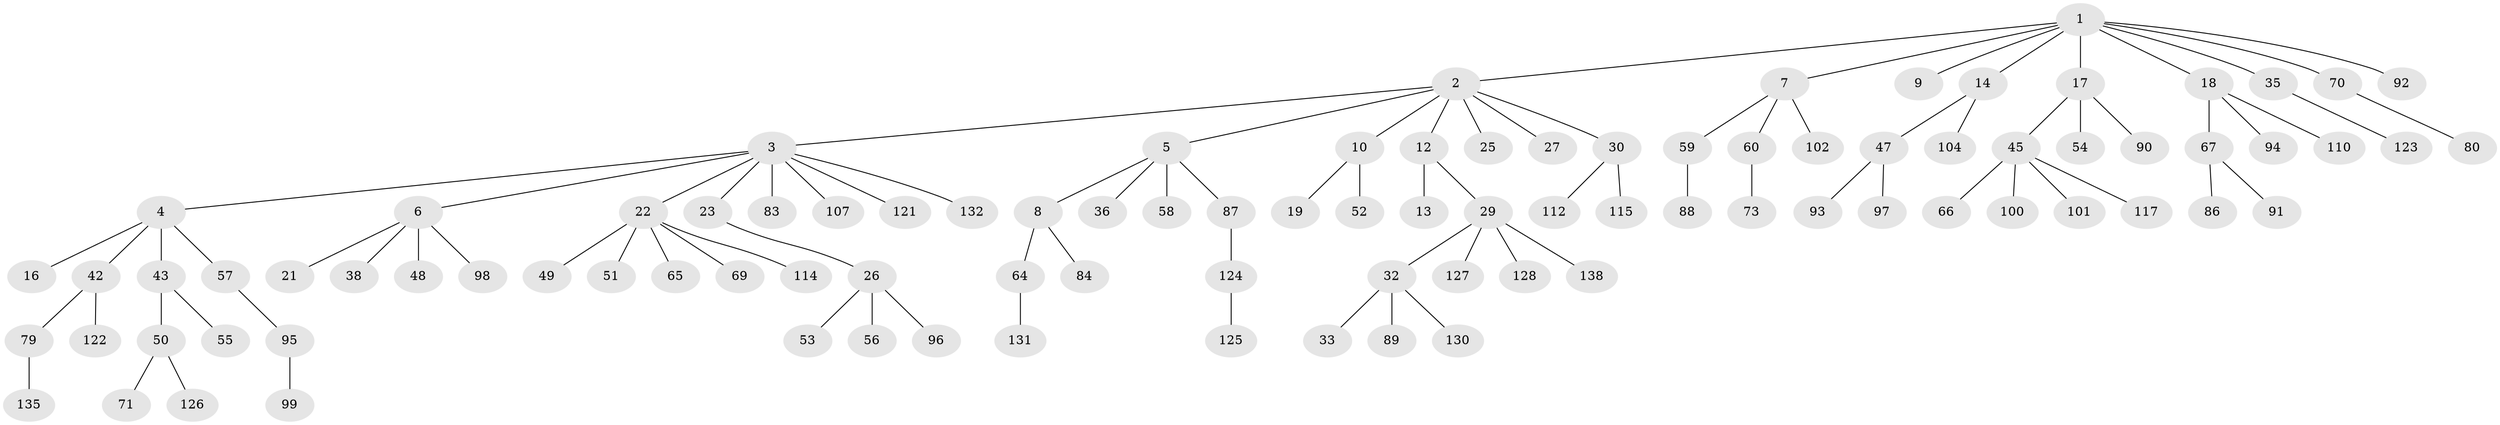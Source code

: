 // original degree distribution, {10: 0.007246376811594203, 8: 0.007246376811594203, 6: 0.021739130434782608, 5: 0.050724637681159424, 4: 0.050724637681159424, 2: 0.21739130434782608, 3: 0.09420289855072464, 1: 0.5507246376811594}
// Generated by graph-tools (version 1.1) at 2025/11/02/27/25 16:11:27]
// undirected, 96 vertices, 95 edges
graph export_dot {
graph [start="1"]
  node [color=gray90,style=filled];
  1 [super="+46"];
  2 [super="+24"];
  3 [super="+20"];
  4 [super="+39"];
  5 [super="+68"];
  6 [super="+28"];
  7 [super="+82"];
  8 [super="+15"];
  9 [super="+40"];
  10 [super="+11"];
  12;
  13 [super="+34"];
  14 [super="+44"];
  16 [super="+61"];
  17 [super="+41"];
  18 [super="+63"];
  19;
  21;
  22 [super="+37"];
  23 [super="+136"];
  25 [super="+77"];
  26 [super="+31"];
  27 [super="+119"];
  29 [super="+76"];
  30 [super="+137"];
  32 [super="+118"];
  33;
  35 [super="+116"];
  36;
  38 [super="+103"];
  42 [super="+78"];
  43;
  45 [super="+109"];
  47 [super="+74"];
  48 [super="+113"];
  49;
  50 [super="+105"];
  51 [super="+81"];
  52;
  53;
  54 [super="+133"];
  55;
  56 [super="+62"];
  57 [super="+85"];
  58;
  59 [super="+108"];
  60;
  64 [super="+75"];
  65;
  66;
  67 [super="+72"];
  69;
  70;
  71;
  73;
  79;
  80;
  83;
  84;
  86;
  87 [super="+111"];
  88 [super="+134"];
  89;
  90;
  91;
  92;
  93;
  94;
  95;
  96 [super="+106"];
  97;
  98;
  99 [super="+129"];
  100;
  101;
  102;
  104;
  107 [super="+120"];
  110;
  112;
  114;
  115;
  117;
  121;
  122;
  123;
  124;
  125;
  126;
  127;
  128;
  130;
  131;
  132;
  135;
  138;
  1 -- 2;
  1 -- 7;
  1 -- 9;
  1 -- 14;
  1 -- 17;
  1 -- 18;
  1 -- 35;
  1 -- 70;
  1 -- 92;
  2 -- 3;
  2 -- 5;
  2 -- 10;
  2 -- 12;
  2 -- 27;
  2 -- 30;
  2 -- 25;
  3 -- 4;
  3 -- 6;
  3 -- 22;
  3 -- 23;
  3 -- 83;
  3 -- 132;
  3 -- 121;
  3 -- 107;
  4 -- 16;
  4 -- 42;
  4 -- 57;
  4 -- 43;
  5 -- 8;
  5 -- 36;
  5 -- 58;
  5 -- 87;
  6 -- 21;
  6 -- 38;
  6 -- 98;
  6 -- 48;
  7 -- 59;
  7 -- 60;
  7 -- 102;
  8 -- 64;
  8 -- 84;
  10 -- 52;
  10 -- 19;
  12 -- 13;
  12 -- 29;
  14 -- 47;
  14 -- 104;
  17 -- 90;
  17 -- 45;
  17 -- 54;
  18 -- 67;
  18 -- 94;
  18 -- 110;
  22 -- 49;
  22 -- 51;
  22 -- 114;
  22 -- 65;
  22 -- 69;
  23 -- 26;
  26 -- 53;
  26 -- 56;
  26 -- 96;
  29 -- 32;
  29 -- 138;
  29 -- 128;
  29 -- 127;
  30 -- 112;
  30 -- 115;
  32 -- 33;
  32 -- 89;
  32 -- 130;
  35 -- 123;
  42 -- 122;
  42 -- 79;
  43 -- 50;
  43 -- 55;
  45 -- 66;
  45 -- 100;
  45 -- 101;
  45 -- 117;
  47 -- 93;
  47 -- 97;
  50 -- 71;
  50 -- 126;
  57 -- 95;
  59 -- 88;
  60 -- 73;
  64 -- 131;
  67 -- 86;
  67 -- 91;
  70 -- 80;
  79 -- 135;
  87 -- 124;
  95 -- 99;
  124 -- 125;
}
